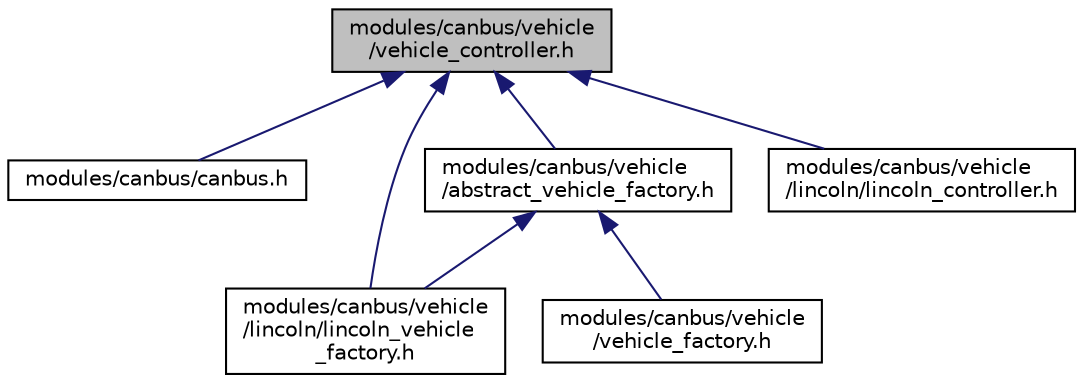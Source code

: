 digraph "modules/canbus/vehicle/vehicle_controller.h"
{
  edge [fontname="Helvetica",fontsize="10",labelfontname="Helvetica",labelfontsize="10"];
  node [fontname="Helvetica",fontsize="10",shape=record];
  Node42 [label="modules/canbus/vehicle\l/vehicle_controller.h",height=0.2,width=0.4,color="black", fillcolor="grey75", style="filled", fontcolor="black"];
  Node42 -> Node43 [dir="back",color="midnightblue",fontsize="10",style="solid",fontname="Helvetica"];
  Node43 [label="modules/canbus/canbus.h",height=0.2,width=0.4,color="black", fillcolor="white", style="filled",URL="$canbus_8h.html"];
  Node42 -> Node44 [dir="back",color="midnightblue",fontsize="10",style="solid",fontname="Helvetica"];
  Node44 [label="modules/canbus/vehicle\l/abstract_vehicle_factory.h",height=0.2,width=0.4,color="black", fillcolor="white", style="filled",URL="$abstract__vehicle__factory_8h.html"];
  Node44 -> Node45 [dir="back",color="midnightblue",fontsize="10",style="solid",fontname="Helvetica"];
  Node45 [label="modules/canbus/vehicle\l/lincoln/lincoln_vehicle\l_factory.h",height=0.2,width=0.4,color="black", fillcolor="white", style="filled",URL="$lincoln__vehicle__factory_8h.html"];
  Node44 -> Node46 [dir="back",color="midnightblue",fontsize="10",style="solid",fontname="Helvetica"];
  Node46 [label="modules/canbus/vehicle\l/vehicle_factory.h",height=0.2,width=0.4,color="black", fillcolor="white", style="filled",URL="$vehicle__factory_8h.html"];
  Node42 -> Node47 [dir="back",color="midnightblue",fontsize="10",style="solid",fontname="Helvetica"];
  Node47 [label="modules/canbus/vehicle\l/lincoln/lincoln_controller.h",height=0.2,width=0.4,color="black", fillcolor="white", style="filled",URL="$lincoln__controller_8h.html",tooltip="The class of LincolnController. "];
  Node42 -> Node45 [dir="back",color="midnightblue",fontsize="10",style="solid",fontname="Helvetica"];
}
